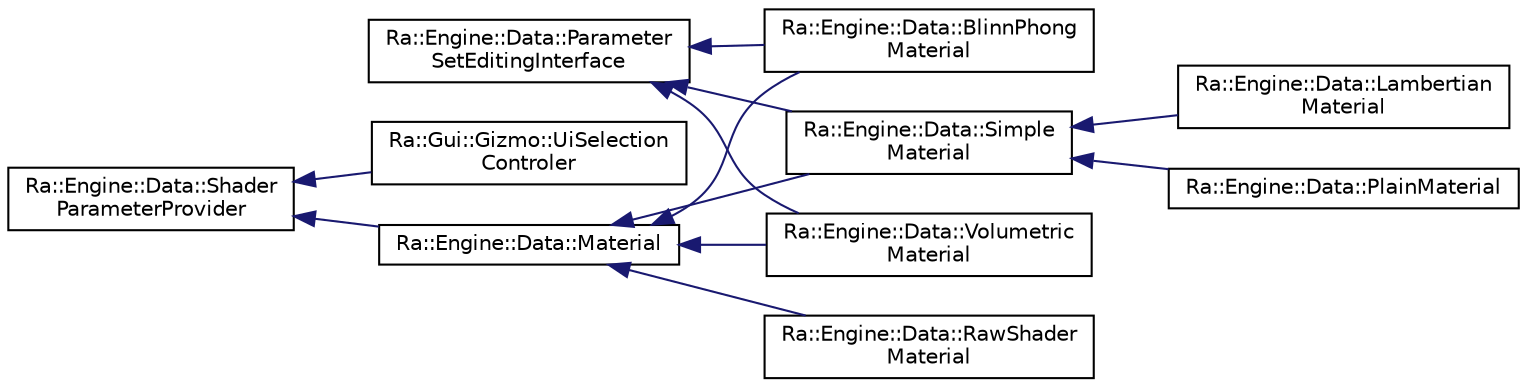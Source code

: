 digraph "Graphical Class Hierarchy"
{
 // INTERACTIVE_SVG=YES
 // LATEX_PDF_SIZE
  edge [fontname="Helvetica",fontsize="10",labelfontname="Helvetica",labelfontsize="10"];
  node [fontname="Helvetica",fontsize="10",shape=record];
  rankdir="LR";
  Node0 [label="Ra::Engine::Data::Parameter\lSetEditingInterface",height=0.2,width=0.4,color="black", fillcolor="white", style="filled",URL="$classRa_1_1Engine_1_1Data_1_1ParameterSetEditingInterface.html",tooltip=" "];
  Node0 -> Node1 [dir="back",color="midnightblue",fontsize="10",style="solid",fontname="Helvetica"];
  Node1 [label="Ra::Engine::Data::BlinnPhong\lMaterial",height=0.2,width=0.4,color="black", fillcolor="white", style="filled",URL="$classRa_1_1Engine_1_1Data_1_1BlinnPhongMaterial.html",tooltip=" "];
  Node0 -> Node4 [dir="back",color="midnightblue",fontsize="10",style="solid",fontname="Helvetica"];
  Node4 [label="Ra::Engine::Data::Simple\lMaterial",height=0.2,width=0.4,color="black", fillcolor="white", style="filled",URL="$classRa_1_1Engine_1_1Data_1_1SimpleMaterial.html",tooltip=" "];
  Node4 -> Node5 [dir="back",color="midnightblue",fontsize="10",style="solid",fontname="Helvetica"];
  Node5 [label="Ra::Engine::Data::Lambertian\lMaterial",height=0.2,width=0.4,color="black", fillcolor="white", style="filled",URL="$classRa_1_1Engine_1_1Data_1_1LambertianMaterial.html",tooltip=" "];
  Node4 -> Node6 [dir="back",color="midnightblue",fontsize="10",style="solid",fontname="Helvetica"];
  Node6 [label="Ra::Engine::Data::PlainMaterial",height=0.2,width=0.4,color="black", fillcolor="white", style="filled",URL="$classRa_1_1Engine_1_1Data_1_1PlainMaterial.html",tooltip=" "];
  Node0 -> Node7 [dir="back",color="midnightblue",fontsize="10",style="solid",fontname="Helvetica"];
  Node7 [label="Ra::Engine::Data::Volumetric\lMaterial",height=0.2,width=0.4,color="black", fillcolor="white", style="filled",URL="$classRa_1_1Engine_1_1Data_1_1VolumetricMaterial.html",tooltip=" "];
  Node8 [label="Ra::Engine::Data::Shader\lParameterProvider",height=0.2,width=0.4,color="black", fillcolor="white", style="filled",URL="$classRa_1_1Engine_1_1Data_1_1ShaderParameterProvider.html",tooltip=" "];
  Node8 -> Node2 [dir="back",color="midnightblue",fontsize="10",style="solid",fontname="Helvetica"];
  Node2 [label="Ra::Engine::Data::Material",height=0.2,width=0.4,color="black", fillcolor="white", style="filled",URL="$classRa_1_1Engine_1_1Data_1_1Material.html",tooltip=" "];
  Node2 -> Node1 [dir="back",color="midnightblue",fontsize="10",style="solid",fontname="Helvetica"];
  Node2 -> Node3 [dir="back",color="midnightblue",fontsize="10",style="solid",fontname="Helvetica"];
  Node3 [label="Ra::Engine::Data::RawShader\lMaterial",height=0.2,width=0.4,color="black", fillcolor="white", style="filled",URL="$classRa_1_1Engine_1_1Data_1_1RawShaderMaterial.html",tooltip=" "];
  Node2 -> Node4 [dir="back",color="midnightblue",fontsize="10",style="solid",fontname="Helvetica"];
  Node2 -> Node7 [dir="back",color="midnightblue",fontsize="10",style="solid",fontname="Helvetica"];
  Node8 -> Node9 [dir="back",color="midnightblue",fontsize="10",style="solid",fontname="Helvetica"];
  Node9 [label="Ra::Gui::Gizmo::UiSelection\lControler",height=0.2,width=0.4,color="black", fillcolor="white", style="filled",URL="$classRa_1_1Gui_1_1Gizmo_1_1UiSelectionControler.html",tooltip=" "];
}
